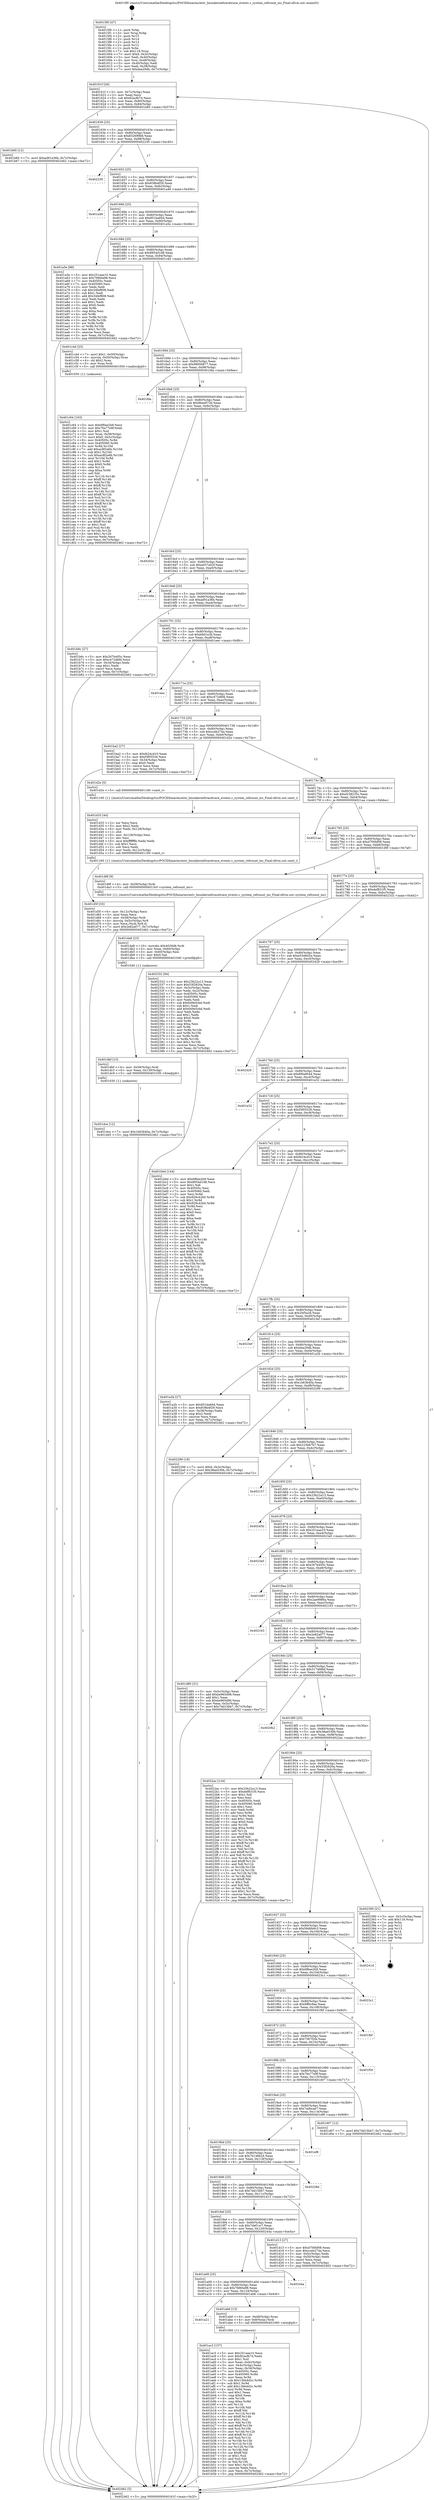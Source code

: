 digraph "0x4015f0" {
  label = "0x4015f0 (/mnt/c/Users/mathe/Desktop/tcc/POCII/binaries/extr_linuxkerneltracetrace_events.c_system_refcount_inc_Final-ollvm.out::main(0))"
  labelloc = "t"
  node[shape=record]

  Entry [label="",width=0.3,height=0.3,shape=circle,fillcolor=black,style=filled]
  "0x40161f" [label="{
     0x40161f [26]\l
     | [instrs]\l
     &nbsp;&nbsp;0x40161f \<+3\>: mov -0x7c(%rbp),%eax\l
     &nbsp;&nbsp;0x401622 \<+2\>: mov %eax,%ecx\l
     &nbsp;&nbsp;0x401624 \<+6\>: sub $0x82acfb74,%ecx\l
     &nbsp;&nbsp;0x40162a \<+3\>: mov %eax,-0x80(%rbp)\l
     &nbsp;&nbsp;0x40162d \<+6\>: mov %ecx,-0x84(%rbp)\l
     &nbsp;&nbsp;0x401633 \<+6\>: je 0000000000401b60 \<main+0x570\>\l
  }"]
  "0x401b60" [label="{
     0x401b60 [12]\l
     | [instrs]\l
     &nbsp;&nbsp;0x401b60 \<+7\>: movl $0xad91a36b,-0x7c(%rbp)\l
     &nbsp;&nbsp;0x401b67 \<+5\>: jmp 0000000000402462 \<main+0xe72\>\l
  }"]
  "0x401639" [label="{
     0x401639 [25]\l
     | [instrs]\l
     &nbsp;&nbsp;0x401639 \<+5\>: jmp 000000000040163e \<main+0x4e\>\l
     &nbsp;&nbsp;0x40163e \<+3\>: mov -0x80(%rbp),%eax\l
     &nbsp;&nbsp;0x401641 \<+5\>: sub $0x832699b6,%eax\l
     &nbsp;&nbsp;0x401646 \<+6\>: mov %eax,-0x88(%rbp)\l
     &nbsp;&nbsp;0x40164c \<+6\>: je 0000000000402230 \<main+0xc40\>\l
  }"]
  Exit [label="",width=0.3,height=0.3,shape=circle,fillcolor=black,style=filled,peripheries=2]
  "0x402230" [label="{
     0x402230\l
  }", style=dashed]
  "0x401652" [label="{
     0x401652 [25]\l
     | [instrs]\l
     &nbsp;&nbsp;0x401652 \<+5\>: jmp 0000000000401657 \<main+0x67\>\l
     &nbsp;&nbsp;0x401657 \<+3\>: mov -0x80(%rbp),%eax\l
     &nbsp;&nbsp;0x40165a \<+5\>: sub $0x838b4f29,%eax\l
     &nbsp;&nbsp;0x40165f \<+6\>: mov %eax,-0x8c(%rbp)\l
     &nbsp;&nbsp;0x401665 \<+6\>: je 0000000000401a46 \<main+0x456\>\l
  }"]
  "0x401dce" [label="{
     0x401dce [12]\l
     | [instrs]\l
     &nbsp;&nbsp;0x401dce \<+7\>: movl $0x1b63b40a,-0x7c(%rbp)\l
     &nbsp;&nbsp;0x401dd5 \<+5\>: jmp 0000000000402462 \<main+0xe72\>\l
  }"]
  "0x401a46" [label="{
     0x401a46\l
  }", style=dashed]
  "0x40166b" [label="{
     0x40166b [25]\l
     | [instrs]\l
     &nbsp;&nbsp;0x40166b \<+5\>: jmp 0000000000401670 \<main+0x80\>\l
     &nbsp;&nbsp;0x401670 \<+3\>: mov -0x80(%rbp),%eax\l
     &nbsp;&nbsp;0x401673 \<+5\>: sub $0x851ba844,%eax\l
     &nbsp;&nbsp;0x401678 \<+6\>: mov %eax,-0x90(%rbp)\l
     &nbsp;&nbsp;0x40167e \<+6\>: je 0000000000401a5e \<main+0x46e\>\l
  }"]
  "0x401dbf" [label="{
     0x401dbf [15]\l
     | [instrs]\l
     &nbsp;&nbsp;0x401dbf \<+4\>: mov -0x58(%rbp),%rdi\l
     &nbsp;&nbsp;0x401dc3 \<+6\>: mov %eax,-0x130(%rbp)\l
     &nbsp;&nbsp;0x401dc9 \<+5\>: call 0000000000401030 \<free@plt\>\l
     | [calls]\l
     &nbsp;&nbsp;0x401030 \{1\} (unknown)\l
  }"]
  "0x401a5e" [label="{
     0x401a5e [88]\l
     | [instrs]\l
     &nbsp;&nbsp;0x401a5e \<+5\>: mov $0x251eae10,%eax\l
     &nbsp;&nbsp;0x401a63 \<+5\>: mov $0x7fd60a98,%ecx\l
     &nbsp;&nbsp;0x401a68 \<+7\>: mov 0x40505c,%edx\l
     &nbsp;&nbsp;0x401a6f \<+7\>: mov 0x405060,%esi\l
     &nbsp;&nbsp;0x401a76 \<+2\>: mov %edx,%edi\l
     &nbsp;&nbsp;0x401a78 \<+6\>: sub $0x34fef808,%edi\l
     &nbsp;&nbsp;0x401a7e \<+3\>: sub $0x1,%edi\l
     &nbsp;&nbsp;0x401a81 \<+6\>: add $0x34fef808,%edi\l
     &nbsp;&nbsp;0x401a87 \<+3\>: imul %edi,%edx\l
     &nbsp;&nbsp;0x401a8a \<+3\>: and $0x1,%edx\l
     &nbsp;&nbsp;0x401a8d \<+3\>: cmp $0x0,%edx\l
     &nbsp;&nbsp;0x401a90 \<+4\>: sete %r8b\l
     &nbsp;&nbsp;0x401a94 \<+3\>: cmp $0xa,%esi\l
     &nbsp;&nbsp;0x401a97 \<+4\>: setl %r9b\l
     &nbsp;&nbsp;0x401a9b \<+3\>: mov %r8b,%r10b\l
     &nbsp;&nbsp;0x401a9e \<+3\>: and %r9b,%r10b\l
     &nbsp;&nbsp;0x401aa1 \<+3\>: xor %r9b,%r8b\l
     &nbsp;&nbsp;0x401aa4 \<+3\>: or %r8b,%r10b\l
     &nbsp;&nbsp;0x401aa7 \<+4\>: test $0x1,%r10b\l
     &nbsp;&nbsp;0x401aab \<+3\>: cmovne %ecx,%eax\l
     &nbsp;&nbsp;0x401aae \<+3\>: mov %eax,-0x7c(%rbp)\l
     &nbsp;&nbsp;0x401ab1 \<+5\>: jmp 0000000000402462 \<main+0xe72\>\l
  }"]
  "0x401684" [label="{
     0x401684 [25]\l
     | [instrs]\l
     &nbsp;&nbsp;0x401684 \<+5\>: jmp 0000000000401689 \<main+0x99\>\l
     &nbsp;&nbsp;0x401689 \<+3\>: mov -0x80(%rbp),%eax\l
     &nbsp;&nbsp;0x40168c \<+5\>: sub $0x8954d1d8,%eax\l
     &nbsp;&nbsp;0x401691 \<+6\>: mov %eax,-0x94(%rbp)\l
     &nbsp;&nbsp;0x401697 \<+6\>: je 0000000000401c4d \<main+0x65d\>\l
  }"]
  "0x401da8" [label="{
     0x401da8 [23]\l
     | [instrs]\l
     &nbsp;&nbsp;0x401da8 \<+10\>: movabs $0x4030d6,%rdi\l
     &nbsp;&nbsp;0x401db2 \<+3\>: mov %eax,-0x60(%rbp)\l
     &nbsp;&nbsp;0x401db5 \<+3\>: mov -0x60(%rbp),%esi\l
     &nbsp;&nbsp;0x401db8 \<+2\>: mov $0x0,%al\l
     &nbsp;&nbsp;0x401dba \<+5\>: call 0000000000401040 \<printf@plt\>\l
     | [calls]\l
     &nbsp;&nbsp;0x401040 \{1\} (unknown)\l
  }"]
  "0x401c4d" [label="{
     0x401c4d [23]\l
     | [instrs]\l
     &nbsp;&nbsp;0x401c4d \<+7\>: movl $0x1,-0x50(%rbp)\l
     &nbsp;&nbsp;0x401c54 \<+4\>: movslq -0x50(%rbp),%rax\l
     &nbsp;&nbsp;0x401c58 \<+4\>: shl $0x2,%rax\l
     &nbsp;&nbsp;0x401c5c \<+3\>: mov %rax,%rdi\l
     &nbsp;&nbsp;0x401c5f \<+5\>: call 0000000000401050 \<malloc@plt\>\l
     | [calls]\l
     &nbsp;&nbsp;0x401050 \{1\} (unknown)\l
  }"]
  "0x40169d" [label="{
     0x40169d [25]\l
     | [instrs]\l
     &nbsp;&nbsp;0x40169d \<+5\>: jmp 00000000004016a2 \<main+0xb2\>\l
     &nbsp;&nbsp;0x4016a2 \<+3\>: mov -0x80(%rbp),%eax\l
     &nbsp;&nbsp;0x4016a5 \<+5\>: sub $0x98956877,%eax\l
     &nbsp;&nbsp;0x4016aa \<+6\>: mov %eax,-0x98(%rbp)\l
     &nbsp;&nbsp;0x4016b0 \<+6\>: je 0000000000401fda \<main+0x9ea\>\l
  }"]
  "0x401d5f" [label="{
     0x401d5f [33]\l
     | [instrs]\l
     &nbsp;&nbsp;0x401d5f \<+6\>: mov -0x12c(%rbp),%ecx\l
     &nbsp;&nbsp;0x401d65 \<+3\>: imul %eax,%ecx\l
     &nbsp;&nbsp;0x401d68 \<+4\>: mov -0x58(%rbp),%rdi\l
     &nbsp;&nbsp;0x401d6c \<+4\>: movslq -0x5c(%rbp),%r8\l
     &nbsp;&nbsp;0x401d70 \<+4\>: mov %ecx,(%rdi,%r8,4)\l
     &nbsp;&nbsp;0x401d74 \<+7\>: movl $0x2e82a077,-0x7c(%rbp)\l
     &nbsp;&nbsp;0x401d7b \<+5\>: jmp 0000000000402462 \<main+0xe72\>\l
  }"]
  "0x401fda" [label="{
     0x401fda\l
  }", style=dashed]
  "0x4016b6" [label="{
     0x4016b6 [25]\l
     | [instrs]\l
     &nbsp;&nbsp;0x4016b6 \<+5\>: jmp 00000000004016bb \<main+0xcb\>\l
     &nbsp;&nbsp;0x4016bb \<+3\>: mov -0x80(%rbp),%eax\l
     &nbsp;&nbsp;0x4016be \<+5\>: sub $0x9bee972b,%eax\l
     &nbsp;&nbsp;0x4016c3 \<+6\>: mov %eax,-0x9c(%rbp)\l
     &nbsp;&nbsp;0x4016c9 \<+6\>: je 000000000040202c \<main+0xa3c\>\l
  }"]
  "0x401d33" [label="{
     0x401d33 [44]\l
     | [instrs]\l
     &nbsp;&nbsp;0x401d33 \<+2\>: xor %ecx,%ecx\l
     &nbsp;&nbsp;0x401d35 \<+5\>: mov $0x2,%edx\l
     &nbsp;&nbsp;0x401d3a \<+6\>: mov %edx,-0x128(%rbp)\l
     &nbsp;&nbsp;0x401d40 \<+1\>: cltd\l
     &nbsp;&nbsp;0x401d41 \<+6\>: mov -0x128(%rbp),%esi\l
     &nbsp;&nbsp;0x401d47 \<+2\>: idiv %esi\l
     &nbsp;&nbsp;0x401d49 \<+6\>: imul $0xfffffffe,%edx,%edx\l
     &nbsp;&nbsp;0x401d4f \<+3\>: sub $0x1,%ecx\l
     &nbsp;&nbsp;0x401d52 \<+2\>: sub %ecx,%edx\l
     &nbsp;&nbsp;0x401d54 \<+6\>: mov %edx,-0x12c(%rbp)\l
     &nbsp;&nbsp;0x401d5a \<+5\>: call 0000000000401160 \<next_i\>\l
     | [calls]\l
     &nbsp;&nbsp;0x401160 \{1\} (/mnt/c/Users/mathe/Desktop/tcc/POCII/binaries/extr_linuxkerneltracetrace_events.c_system_refcount_inc_Final-ollvm.out::next_i)\l
  }"]
  "0x40202c" [label="{
     0x40202c\l
  }", style=dashed]
  "0x4016cf" [label="{
     0x4016cf [25]\l
     | [instrs]\l
     &nbsp;&nbsp;0x4016cf \<+5\>: jmp 00000000004016d4 \<main+0xe4\>\l
     &nbsp;&nbsp;0x4016d4 \<+3\>: mov -0x80(%rbp),%eax\l
     &nbsp;&nbsp;0x4016d7 \<+5\>: sub $0xa037a02f,%eax\l
     &nbsp;&nbsp;0x4016dc \<+6\>: mov %eax,-0xa0(%rbp)\l
     &nbsp;&nbsp;0x4016e2 \<+6\>: je 0000000000401dda \<main+0x7ea\>\l
  }"]
  "0x401c64" [label="{
     0x401c64 [163]\l
     | [instrs]\l
     &nbsp;&nbsp;0x401c64 \<+5\>: mov $0x6f6ee2b9,%ecx\l
     &nbsp;&nbsp;0x401c69 \<+5\>: mov $0x76a77e9f,%edx\l
     &nbsp;&nbsp;0x401c6e \<+3\>: mov $0x1,%sil\l
     &nbsp;&nbsp;0x401c71 \<+4\>: mov %rax,-0x58(%rbp)\l
     &nbsp;&nbsp;0x401c75 \<+7\>: movl $0x0,-0x5c(%rbp)\l
     &nbsp;&nbsp;0x401c7c \<+8\>: mov 0x40505c,%r8d\l
     &nbsp;&nbsp;0x401c84 \<+8\>: mov 0x405060,%r9d\l
     &nbsp;&nbsp;0x401c8c \<+3\>: mov %r8d,%r10d\l
     &nbsp;&nbsp;0x401c8f \<+7\>: add $0xac8f2a6b,%r10d\l
     &nbsp;&nbsp;0x401c96 \<+4\>: sub $0x1,%r10d\l
     &nbsp;&nbsp;0x401c9a \<+7\>: sub $0xac8f2a6b,%r10d\l
     &nbsp;&nbsp;0x401ca1 \<+4\>: imul %r10d,%r8d\l
     &nbsp;&nbsp;0x401ca5 \<+4\>: and $0x1,%r8d\l
     &nbsp;&nbsp;0x401ca9 \<+4\>: cmp $0x0,%r8d\l
     &nbsp;&nbsp;0x401cad \<+4\>: sete %r11b\l
     &nbsp;&nbsp;0x401cb1 \<+4\>: cmp $0xa,%r9d\l
     &nbsp;&nbsp;0x401cb5 \<+3\>: setl %bl\l
     &nbsp;&nbsp;0x401cb8 \<+3\>: mov %r11b,%r14b\l
     &nbsp;&nbsp;0x401cbb \<+4\>: xor $0xff,%r14b\l
     &nbsp;&nbsp;0x401cbf \<+3\>: mov %bl,%r15b\l
     &nbsp;&nbsp;0x401cc2 \<+4\>: xor $0xff,%r15b\l
     &nbsp;&nbsp;0x401cc6 \<+4\>: xor $0x1,%sil\l
     &nbsp;&nbsp;0x401cca \<+3\>: mov %r14b,%r12b\l
     &nbsp;&nbsp;0x401ccd \<+4\>: and $0xff,%r12b\l
     &nbsp;&nbsp;0x401cd1 \<+3\>: and %sil,%r11b\l
     &nbsp;&nbsp;0x401cd4 \<+3\>: mov %r15b,%r13b\l
     &nbsp;&nbsp;0x401cd7 \<+4\>: and $0xff,%r13b\l
     &nbsp;&nbsp;0x401cdb \<+3\>: and %sil,%bl\l
     &nbsp;&nbsp;0x401cde \<+3\>: or %r11b,%r12b\l
     &nbsp;&nbsp;0x401ce1 \<+3\>: or %bl,%r13b\l
     &nbsp;&nbsp;0x401ce4 \<+3\>: xor %r13b,%r12b\l
     &nbsp;&nbsp;0x401ce7 \<+3\>: or %r15b,%r14b\l
     &nbsp;&nbsp;0x401cea \<+4\>: xor $0xff,%r14b\l
     &nbsp;&nbsp;0x401cee \<+4\>: or $0x1,%sil\l
     &nbsp;&nbsp;0x401cf2 \<+3\>: and %sil,%r14b\l
     &nbsp;&nbsp;0x401cf5 \<+3\>: or %r14b,%r12b\l
     &nbsp;&nbsp;0x401cf8 \<+4\>: test $0x1,%r12b\l
     &nbsp;&nbsp;0x401cfc \<+3\>: cmovne %edx,%ecx\l
     &nbsp;&nbsp;0x401cff \<+3\>: mov %ecx,-0x7c(%rbp)\l
     &nbsp;&nbsp;0x401d02 \<+5\>: jmp 0000000000402462 \<main+0xe72\>\l
  }"]
  "0x401dda" [label="{
     0x401dda\l
  }", style=dashed]
  "0x4016e8" [label="{
     0x4016e8 [25]\l
     | [instrs]\l
     &nbsp;&nbsp;0x4016e8 \<+5\>: jmp 00000000004016ed \<main+0xfd\>\l
     &nbsp;&nbsp;0x4016ed \<+3\>: mov -0x80(%rbp),%eax\l
     &nbsp;&nbsp;0x4016f0 \<+5\>: sub $0xad91a36b,%eax\l
     &nbsp;&nbsp;0x4016f5 \<+6\>: mov %eax,-0xa4(%rbp)\l
     &nbsp;&nbsp;0x4016fb \<+6\>: je 0000000000401b6c \<main+0x57c\>\l
  }"]
  "0x401ac3" [label="{
     0x401ac3 [157]\l
     | [instrs]\l
     &nbsp;&nbsp;0x401ac3 \<+5\>: mov $0x251eae10,%ecx\l
     &nbsp;&nbsp;0x401ac8 \<+5\>: mov $0x82acfb74,%edx\l
     &nbsp;&nbsp;0x401acd \<+3\>: mov $0x1,%sil\l
     &nbsp;&nbsp;0x401ad0 \<+3\>: mov %eax,-0x4c(%rbp)\l
     &nbsp;&nbsp;0x401ad3 \<+3\>: mov -0x4c(%rbp),%eax\l
     &nbsp;&nbsp;0x401ad6 \<+3\>: mov %eax,-0x34(%rbp)\l
     &nbsp;&nbsp;0x401ad9 \<+7\>: mov 0x40505c,%eax\l
     &nbsp;&nbsp;0x401ae0 \<+8\>: mov 0x405060,%r8d\l
     &nbsp;&nbsp;0x401ae8 \<+3\>: mov %eax,%r9d\l
     &nbsp;&nbsp;0x401aeb \<+7\>: sub $0x13bb4d2c,%r9d\l
     &nbsp;&nbsp;0x401af2 \<+4\>: sub $0x1,%r9d\l
     &nbsp;&nbsp;0x401af6 \<+7\>: add $0x13bb4d2c,%r9d\l
     &nbsp;&nbsp;0x401afd \<+4\>: imul %r9d,%eax\l
     &nbsp;&nbsp;0x401b01 \<+3\>: and $0x1,%eax\l
     &nbsp;&nbsp;0x401b04 \<+3\>: cmp $0x0,%eax\l
     &nbsp;&nbsp;0x401b07 \<+4\>: sete %r10b\l
     &nbsp;&nbsp;0x401b0b \<+4\>: cmp $0xa,%r8d\l
     &nbsp;&nbsp;0x401b0f \<+4\>: setl %r11b\l
     &nbsp;&nbsp;0x401b13 \<+3\>: mov %r10b,%bl\l
     &nbsp;&nbsp;0x401b16 \<+3\>: xor $0xff,%bl\l
     &nbsp;&nbsp;0x401b19 \<+3\>: mov %r11b,%r14b\l
     &nbsp;&nbsp;0x401b1c \<+4\>: xor $0xff,%r14b\l
     &nbsp;&nbsp;0x401b20 \<+4\>: xor $0x1,%sil\l
     &nbsp;&nbsp;0x401b24 \<+3\>: mov %bl,%r15b\l
     &nbsp;&nbsp;0x401b27 \<+4\>: and $0xff,%r15b\l
     &nbsp;&nbsp;0x401b2b \<+3\>: and %sil,%r10b\l
     &nbsp;&nbsp;0x401b2e \<+3\>: mov %r14b,%r12b\l
     &nbsp;&nbsp;0x401b31 \<+4\>: and $0xff,%r12b\l
     &nbsp;&nbsp;0x401b35 \<+3\>: and %sil,%r11b\l
     &nbsp;&nbsp;0x401b38 \<+3\>: or %r10b,%r15b\l
     &nbsp;&nbsp;0x401b3b \<+3\>: or %r11b,%r12b\l
     &nbsp;&nbsp;0x401b3e \<+3\>: xor %r12b,%r15b\l
     &nbsp;&nbsp;0x401b41 \<+3\>: or %r14b,%bl\l
     &nbsp;&nbsp;0x401b44 \<+3\>: xor $0xff,%bl\l
     &nbsp;&nbsp;0x401b47 \<+4\>: or $0x1,%sil\l
     &nbsp;&nbsp;0x401b4b \<+3\>: and %sil,%bl\l
     &nbsp;&nbsp;0x401b4e \<+3\>: or %bl,%r15b\l
     &nbsp;&nbsp;0x401b51 \<+4\>: test $0x1,%r15b\l
     &nbsp;&nbsp;0x401b55 \<+3\>: cmovne %edx,%ecx\l
     &nbsp;&nbsp;0x401b58 \<+3\>: mov %ecx,-0x7c(%rbp)\l
     &nbsp;&nbsp;0x401b5b \<+5\>: jmp 0000000000402462 \<main+0xe72\>\l
  }"]
  "0x401b6c" [label="{
     0x401b6c [27]\l
     | [instrs]\l
     &nbsp;&nbsp;0x401b6c \<+5\>: mov $0x267b405c,%eax\l
     &nbsp;&nbsp;0x401b71 \<+5\>: mov $0xc472d6fd,%ecx\l
     &nbsp;&nbsp;0x401b76 \<+3\>: mov -0x34(%rbp),%edx\l
     &nbsp;&nbsp;0x401b79 \<+3\>: cmp $0x1,%edx\l
     &nbsp;&nbsp;0x401b7c \<+3\>: cmovl %ecx,%eax\l
     &nbsp;&nbsp;0x401b7f \<+3\>: mov %eax,-0x7c(%rbp)\l
     &nbsp;&nbsp;0x401b82 \<+5\>: jmp 0000000000402462 \<main+0xe72\>\l
  }"]
  "0x401701" [label="{
     0x401701 [25]\l
     | [instrs]\l
     &nbsp;&nbsp;0x401701 \<+5\>: jmp 0000000000401706 \<main+0x116\>\l
     &nbsp;&nbsp;0x401706 \<+3\>: mov -0x80(%rbp),%eax\l
     &nbsp;&nbsp;0x401709 \<+5\>: sub $0xbfef1e2b,%eax\l
     &nbsp;&nbsp;0x40170e \<+6\>: mov %eax,-0xa8(%rbp)\l
     &nbsp;&nbsp;0x401714 \<+6\>: je 0000000000401eec \<main+0x8fc\>\l
  }"]
  "0x401a21" [label="{
     0x401a21\l
  }", style=dashed]
  "0x401eec" [label="{
     0x401eec\l
  }", style=dashed]
  "0x40171a" [label="{
     0x40171a [25]\l
     | [instrs]\l
     &nbsp;&nbsp;0x40171a \<+5\>: jmp 000000000040171f \<main+0x12f\>\l
     &nbsp;&nbsp;0x40171f \<+3\>: mov -0x80(%rbp),%eax\l
     &nbsp;&nbsp;0x401722 \<+5\>: sub $0xc472d6fd,%eax\l
     &nbsp;&nbsp;0x401727 \<+6\>: mov %eax,-0xac(%rbp)\l
     &nbsp;&nbsp;0x40172d \<+6\>: je 0000000000401ba2 \<main+0x5b2\>\l
  }"]
  "0x401ab6" [label="{
     0x401ab6 [13]\l
     | [instrs]\l
     &nbsp;&nbsp;0x401ab6 \<+4\>: mov -0x48(%rbp),%rax\l
     &nbsp;&nbsp;0x401aba \<+4\>: mov 0x8(%rax),%rdi\l
     &nbsp;&nbsp;0x401abe \<+5\>: call 0000000000401060 \<atoi@plt\>\l
     | [calls]\l
     &nbsp;&nbsp;0x401060 \{1\} (unknown)\l
  }"]
  "0x401ba2" [label="{
     0x401ba2 [27]\l
     | [instrs]\l
     &nbsp;&nbsp;0x401ba2 \<+5\>: mov $0xf424cd10,%eax\l
     &nbsp;&nbsp;0x401ba7 \<+5\>: mov $0xf3f05526,%ecx\l
     &nbsp;&nbsp;0x401bac \<+3\>: mov -0x34(%rbp),%edx\l
     &nbsp;&nbsp;0x401baf \<+3\>: cmp $0x0,%edx\l
     &nbsp;&nbsp;0x401bb2 \<+3\>: cmove %ecx,%eax\l
     &nbsp;&nbsp;0x401bb5 \<+3\>: mov %eax,-0x7c(%rbp)\l
     &nbsp;&nbsp;0x401bb8 \<+5\>: jmp 0000000000402462 \<main+0xe72\>\l
  }"]
  "0x401733" [label="{
     0x401733 [25]\l
     | [instrs]\l
     &nbsp;&nbsp;0x401733 \<+5\>: jmp 0000000000401738 \<main+0x148\>\l
     &nbsp;&nbsp;0x401738 \<+3\>: mov -0x80(%rbp),%eax\l
     &nbsp;&nbsp;0x40173b \<+5\>: sub $0xcceb274a,%eax\l
     &nbsp;&nbsp;0x401740 \<+6\>: mov %eax,-0xb0(%rbp)\l
     &nbsp;&nbsp;0x401746 \<+6\>: je 0000000000401d2e \<main+0x73e\>\l
  }"]
  "0x401a08" [label="{
     0x401a08 [25]\l
     | [instrs]\l
     &nbsp;&nbsp;0x401a08 \<+5\>: jmp 0000000000401a0d \<main+0x41d\>\l
     &nbsp;&nbsp;0x401a0d \<+3\>: mov -0x80(%rbp),%eax\l
     &nbsp;&nbsp;0x401a10 \<+5\>: sub $0x7fd60a98,%eax\l
     &nbsp;&nbsp;0x401a15 \<+6\>: mov %eax,-0x124(%rbp)\l
     &nbsp;&nbsp;0x401a1b \<+6\>: je 0000000000401ab6 \<main+0x4c6\>\l
  }"]
  "0x401d2e" [label="{
     0x401d2e [5]\l
     | [instrs]\l
     &nbsp;&nbsp;0x401d2e \<+5\>: call 0000000000401160 \<next_i\>\l
     | [calls]\l
     &nbsp;&nbsp;0x401160 \{1\} (/mnt/c/Users/mathe/Desktop/tcc/POCII/binaries/extr_linuxkerneltracetrace_events.c_system_refcount_inc_Final-ollvm.out::next_i)\l
  }"]
  "0x40174c" [label="{
     0x40174c [25]\l
     | [instrs]\l
     &nbsp;&nbsp;0x40174c \<+5\>: jmp 0000000000401751 \<main+0x161\>\l
     &nbsp;&nbsp;0x401751 \<+3\>: mov -0x80(%rbp),%eax\l
     &nbsp;&nbsp;0x401754 \<+5\>: sub $0xd238235c,%eax\l
     &nbsp;&nbsp;0x401759 \<+6\>: mov %eax,-0xb4(%rbp)\l
     &nbsp;&nbsp;0x40175f \<+6\>: je 00000000004021aa \<main+0xbba\>\l
  }"]
  "0x40244a" [label="{
     0x40244a\l
  }", style=dashed]
  "0x4021aa" [label="{
     0x4021aa\l
  }", style=dashed]
  "0x401765" [label="{
     0x401765 [25]\l
     | [instrs]\l
     &nbsp;&nbsp;0x401765 \<+5\>: jmp 000000000040176a \<main+0x17a\>\l
     &nbsp;&nbsp;0x40176a \<+3\>: mov -0x80(%rbp),%eax\l
     &nbsp;&nbsp;0x40176d \<+5\>: sub $0xd700bf08,%eax\l
     &nbsp;&nbsp;0x401772 \<+6\>: mov %eax,-0xb8(%rbp)\l
     &nbsp;&nbsp;0x401778 \<+6\>: je 0000000000401d9f \<main+0x7af\>\l
  }"]
  "0x4019ef" [label="{
     0x4019ef [25]\l
     | [instrs]\l
     &nbsp;&nbsp;0x4019ef \<+5\>: jmp 00000000004019f4 \<main+0x404\>\l
     &nbsp;&nbsp;0x4019f4 \<+3\>: mov -0x80(%rbp),%eax\l
     &nbsp;&nbsp;0x4019f7 \<+5\>: sub $0x7def1cc7,%eax\l
     &nbsp;&nbsp;0x4019fc \<+6\>: mov %eax,-0x120(%rbp)\l
     &nbsp;&nbsp;0x401a02 \<+6\>: je 000000000040244a \<main+0xe5a\>\l
  }"]
  "0x401d9f" [label="{
     0x401d9f [9]\l
     | [instrs]\l
     &nbsp;&nbsp;0x401d9f \<+4\>: mov -0x58(%rbp),%rdi\l
     &nbsp;&nbsp;0x401da3 \<+5\>: call 00000000004013c0 \<system_refcount_inc\>\l
     | [calls]\l
     &nbsp;&nbsp;0x4013c0 \{1\} (/mnt/c/Users/mathe/Desktop/tcc/POCII/binaries/extr_linuxkerneltracetrace_events.c_system_refcount_inc_Final-ollvm.out::system_refcount_inc)\l
  }"]
  "0x40177e" [label="{
     0x40177e [25]\l
     | [instrs]\l
     &nbsp;&nbsp;0x40177e \<+5\>: jmp 0000000000401783 \<main+0x193\>\l
     &nbsp;&nbsp;0x401783 \<+3\>: mov -0x80(%rbp),%eax\l
     &nbsp;&nbsp;0x401786 \<+5\>: sub $0xdef831f5,%eax\l
     &nbsp;&nbsp;0x40178b \<+6\>: mov %eax,-0xbc(%rbp)\l
     &nbsp;&nbsp;0x401791 \<+6\>: je 0000000000402332 \<main+0xd42\>\l
  }"]
  "0x401d13" [label="{
     0x401d13 [27]\l
     | [instrs]\l
     &nbsp;&nbsp;0x401d13 \<+5\>: mov $0xd700bf08,%eax\l
     &nbsp;&nbsp;0x401d18 \<+5\>: mov $0xcceb274a,%ecx\l
     &nbsp;&nbsp;0x401d1d \<+3\>: mov -0x5c(%rbp),%edx\l
     &nbsp;&nbsp;0x401d20 \<+3\>: cmp -0x50(%rbp),%edx\l
     &nbsp;&nbsp;0x401d23 \<+3\>: cmovl %ecx,%eax\l
     &nbsp;&nbsp;0x401d26 \<+3\>: mov %eax,-0x7c(%rbp)\l
     &nbsp;&nbsp;0x401d29 \<+5\>: jmp 0000000000402462 \<main+0xe72\>\l
  }"]
  "0x402332" [label="{
     0x402332 [94]\l
     | [instrs]\l
     &nbsp;&nbsp;0x402332 \<+5\>: mov $0x23b22a13,%eax\l
     &nbsp;&nbsp;0x402337 \<+5\>: mov $0x53f2820a,%ecx\l
     &nbsp;&nbsp;0x40233c \<+3\>: mov -0x3c(%rbp),%edx\l
     &nbsp;&nbsp;0x40233f \<+3\>: mov %edx,-0x2c(%rbp)\l
     &nbsp;&nbsp;0x402342 \<+7\>: mov 0x40505c,%edx\l
     &nbsp;&nbsp;0x402349 \<+7\>: mov 0x405060,%esi\l
     &nbsp;&nbsp;0x402350 \<+2\>: mov %edx,%edi\l
     &nbsp;&nbsp;0x402352 \<+6\>: sub $0x649e5cbd,%edi\l
     &nbsp;&nbsp;0x402358 \<+3\>: sub $0x1,%edi\l
     &nbsp;&nbsp;0x40235b \<+6\>: add $0x649e5cbd,%edi\l
     &nbsp;&nbsp;0x402361 \<+3\>: imul %edi,%edx\l
     &nbsp;&nbsp;0x402364 \<+3\>: and $0x1,%edx\l
     &nbsp;&nbsp;0x402367 \<+3\>: cmp $0x0,%edx\l
     &nbsp;&nbsp;0x40236a \<+4\>: sete %r8b\l
     &nbsp;&nbsp;0x40236e \<+3\>: cmp $0xa,%esi\l
     &nbsp;&nbsp;0x402371 \<+4\>: setl %r9b\l
     &nbsp;&nbsp;0x402375 \<+3\>: mov %r8b,%r10b\l
     &nbsp;&nbsp;0x402378 \<+3\>: and %r9b,%r10b\l
     &nbsp;&nbsp;0x40237b \<+3\>: xor %r9b,%r8b\l
     &nbsp;&nbsp;0x40237e \<+3\>: or %r8b,%r10b\l
     &nbsp;&nbsp;0x402381 \<+4\>: test $0x1,%r10b\l
     &nbsp;&nbsp;0x402385 \<+3\>: cmovne %ecx,%eax\l
     &nbsp;&nbsp;0x402388 \<+3\>: mov %eax,-0x7c(%rbp)\l
     &nbsp;&nbsp;0x40238b \<+5\>: jmp 0000000000402462 \<main+0xe72\>\l
  }"]
  "0x401797" [label="{
     0x401797 [25]\l
     | [instrs]\l
     &nbsp;&nbsp;0x401797 \<+5\>: jmp 000000000040179c \<main+0x1ac\>\l
     &nbsp;&nbsp;0x40179c \<+3\>: mov -0x80(%rbp),%eax\l
     &nbsp;&nbsp;0x40179f \<+5\>: sub $0xe53d602e,%eax\l
     &nbsp;&nbsp;0x4017a4 \<+6\>: mov %eax,-0xc0(%rbp)\l
     &nbsp;&nbsp;0x4017aa \<+6\>: je 0000000000402429 \<main+0xe39\>\l
  }"]
  "0x4019d6" [label="{
     0x4019d6 [25]\l
     | [instrs]\l
     &nbsp;&nbsp;0x4019d6 \<+5\>: jmp 00000000004019db \<main+0x3eb\>\l
     &nbsp;&nbsp;0x4019db \<+3\>: mov -0x80(%rbp),%eax\l
     &nbsp;&nbsp;0x4019de \<+5\>: sub $0x7dd15bb7,%eax\l
     &nbsp;&nbsp;0x4019e3 \<+6\>: mov %eax,-0x11c(%rbp)\l
     &nbsp;&nbsp;0x4019e9 \<+6\>: je 0000000000401d13 \<main+0x723\>\l
  }"]
  "0x402429" [label="{
     0x402429\l
  }", style=dashed]
  "0x4017b0" [label="{
     0x4017b0 [25]\l
     | [instrs]\l
     &nbsp;&nbsp;0x4017b0 \<+5\>: jmp 00000000004017b5 \<main+0x1c5\>\l
     &nbsp;&nbsp;0x4017b5 \<+3\>: mov -0x80(%rbp),%eax\l
     &nbsp;&nbsp;0x4017b8 \<+5\>: sub $0xf06a9044,%eax\l
     &nbsp;&nbsp;0x4017bd \<+6\>: mov %eax,-0xc4(%rbp)\l
     &nbsp;&nbsp;0x4017c3 \<+6\>: je 0000000000401e32 \<main+0x842\>\l
  }"]
  "0x40228d" [label="{
     0x40228d\l
  }", style=dashed]
  "0x401e32" [label="{
     0x401e32\l
  }", style=dashed]
  "0x4017c9" [label="{
     0x4017c9 [25]\l
     | [instrs]\l
     &nbsp;&nbsp;0x4017c9 \<+5\>: jmp 00000000004017ce \<main+0x1de\>\l
     &nbsp;&nbsp;0x4017ce \<+3\>: mov -0x80(%rbp),%eax\l
     &nbsp;&nbsp;0x4017d1 \<+5\>: sub $0xf3f05526,%eax\l
     &nbsp;&nbsp;0x4017d6 \<+6\>: mov %eax,-0xc8(%rbp)\l
     &nbsp;&nbsp;0x4017dc \<+6\>: je 0000000000401bbd \<main+0x5cd\>\l
  }"]
  "0x4019bd" [label="{
     0x4019bd [25]\l
     | [instrs]\l
     &nbsp;&nbsp;0x4019bd \<+5\>: jmp 00000000004019c2 \<main+0x3d2\>\l
     &nbsp;&nbsp;0x4019c2 \<+3\>: mov -0x80(%rbp),%eax\l
     &nbsp;&nbsp;0x4019c5 \<+5\>: sub $0x7b146b24,%eax\l
     &nbsp;&nbsp;0x4019ca \<+6\>: mov %eax,-0x118(%rbp)\l
     &nbsp;&nbsp;0x4019d0 \<+6\>: je 000000000040228d \<main+0xc9d\>\l
  }"]
  "0x401bbd" [label="{
     0x401bbd [144]\l
     | [instrs]\l
     &nbsp;&nbsp;0x401bbd \<+5\>: mov $0x6f6ee2b9,%eax\l
     &nbsp;&nbsp;0x401bc2 \<+5\>: mov $0x8954d1d8,%ecx\l
     &nbsp;&nbsp;0x401bc7 \<+2\>: mov $0x1,%dl\l
     &nbsp;&nbsp;0x401bc9 \<+7\>: mov 0x40505c,%esi\l
     &nbsp;&nbsp;0x401bd0 \<+7\>: mov 0x405060,%edi\l
     &nbsp;&nbsp;0x401bd7 \<+3\>: mov %esi,%r8d\l
     &nbsp;&nbsp;0x401bda \<+7\>: sub $0x929c42b0,%r8d\l
     &nbsp;&nbsp;0x401be1 \<+4\>: sub $0x1,%r8d\l
     &nbsp;&nbsp;0x401be5 \<+7\>: add $0x929c42b0,%r8d\l
     &nbsp;&nbsp;0x401bec \<+4\>: imul %r8d,%esi\l
     &nbsp;&nbsp;0x401bf0 \<+3\>: and $0x1,%esi\l
     &nbsp;&nbsp;0x401bf3 \<+3\>: cmp $0x0,%esi\l
     &nbsp;&nbsp;0x401bf6 \<+4\>: sete %r9b\l
     &nbsp;&nbsp;0x401bfa \<+3\>: cmp $0xa,%edi\l
     &nbsp;&nbsp;0x401bfd \<+4\>: setl %r10b\l
     &nbsp;&nbsp;0x401c01 \<+3\>: mov %r9b,%r11b\l
     &nbsp;&nbsp;0x401c04 \<+4\>: xor $0xff,%r11b\l
     &nbsp;&nbsp;0x401c08 \<+3\>: mov %r10b,%bl\l
     &nbsp;&nbsp;0x401c0b \<+3\>: xor $0xff,%bl\l
     &nbsp;&nbsp;0x401c0e \<+3\>: xor $0x1,%dl\l
     &nbsp;&nbsp;0x401c11 \<+3\>: mov %r11b,%r14b\l
     &nbsp;&nbsp;0x401c14 \<+4\>: and $0xff,%r14b\l
     &nbsp;&nbsp;0x401c18 \<+3\>: and %dl,%r9b\l
     &nbsp;&nbsp;0x401c1b \<+3\>: mov %bl,%r15b\l
     &nbsp;&nbsp;0x401c1e \<+4\>: and $0xff,%r15b\l
     &nbsp;&nbsp;0x401c22 \<+3\>: and %dl,%r10b\l
     &nbsp;&nbsp;0x401c25 \<+3\>: or %r9b,%r14b\l
     &nbsp;&nbsp;0x401c28 \<+3\>: or %r10b,%r15b\l
     &nbsp;&nbsp;0x401c2b \<+3\>: xor %r15b,%r14b\l
     &nbsp;&nbsp;0x401c2e \<+3\>: or %bl,%r11b\l
     &nbsp;&nbsp;0x401c31 \<+4\>: xor $0xff,%r11b\l
     &nbsp;&nbsp;0x401c35 \<+3\>: or $0x1,%dl\l
     &nbsp;&nbsp;0x401c38 \<+3\>: and %dl,%r11b\l
     &nbsp;&nbsp;0x401c3b \<+3\>: or %r11b,%r14b\l
     &nbsp;&nbsp;0x401c3e \<+4\>: test $0x1,%r14b\l
     &nbsp;&nbsp;0x401c42 \<+3\>: cmovne %ecx,%eax\l
     &nbsp;&nbsp;0x401c45 \<+3\>: mov %eax,-0x7c(%rbp)\l
     &nbsp;&nbsp;0x401c48 \<+5\>: jmp 0000000000402462 \<main+0xe72\>\l
  }"]
  "0x4017e2" [label="{
     0x4017e2 [25]\l
     | [instrs]\l
     &nbsp;&nbsp;0x4017e2 \<+5\>: jmp 00000000004017e7 \<main+0x1f7\>\l
     &nbsp;&nbsp;0x4017e7 \<+3\>: mov -0x80(%rbp),%eax\l
     &nbsp;&nbsp;0x4017ea \<+5\>: sub $0xf424cd10,%eax\l
     &nbsp;&nbsp;0x4017ef \<+6\>: mov %eax,-0xcc(%rbp)\l
     &nbsp;&nbsp;0x4017f5 \<+6\>: je 000000000040219e \<main+0xbae\>\l
  }"]
  "0x401ef8" [label="{
     0x401ef8\l
  }", style=dashed]
  "0x40219e" [label="{
     0x40219e\l
  }", style=dashed]
  "0x4017fb" [label="{
     0x4017fb [25]\l
     | [instrs]\l
     &nbsp;&nbsp;0x4017fb \<+5\>: jmp 0000000000401800 \<main+0x210\>\l
     &nbsp;&nbsp;0x401800 \<+3\>: mov -0x80(%rbp),%eax\l
     &nbsp;&nbsp;0x401803 \<+5\>: sub $0x2bf5a26,%eax\l
     &nbsp;&nbsp;0x401808 \<+6\>: mov %eax,-0xd0(%rbp)\l
     &nbsp;&nbsp;0x40180e \<+6\>: je 00000000004023ef \<main+0xdff\>\l
  }"]
  "0x4019a4" [label="{
     0x4019a4 [25]\l
     | [instrs]\l
     &nbsp;&nbsp;0x4019a4 \<+5\>: jmp 00000000004019a9 \<main+0x3b9\>\l
     &nbsp;&nbsp;0x4019a9 \<+3\>: mov -0x80(%rbp),%eax\l
     &nbsp;&nbsp;0x4019ac \<+5\>: sub $0x7adbcae7,%eax\l
     &nbsp;&nbsp;0x4019b1 \<+6\>: mov %eax,-0x114(%rbp)\l
     &nbsp;&nbsp;0x4019b7 \<+6\>: je 0000000000401ef8 \<main+0x908\>\l
  }"]
  "0x4023ef" [label="{
     0x4023ef\l
  }", style=dashed]
  "0x401814" [label="{
     0x401814 [25]\l
     | [instrs]\l
     &nbsp;&nbsp;0x401814 \<+5\>: jmp 0000000000401819 \<main+0x229\>\l
     &nbsp;&nbsp;0x401819 \<+3\>: mov -0x80(%rbp),%eax\l
     &nbsp;&nbsp;0x40181c \<+5\>: sub $0xdea20db,%eax\l
     &nbsp;&nbsp;0x401821 \<+6\>: mov %eax,-0xd4(%rbp)\l
     &nbsp;&nbsp;0x401827 \<+6\>: je 0000000000401a2b \<main+0x43b\>\l
  }"]
  "0x401d07" [label="{
     0x401d07 [12]\l
     | [instrs]\l
     &nbsp;&nbsp;0x401d07 \<+7\>: movl $0x7dd15bb7,-0x7c(%rbp)\l
     &nbsp;&nbsp;0x401d0e \<+5\>: jmp 0000000000402462 \<main+0xe72\>\l
  }"]
  "0x401a2b" [label="{
     0x401a2b [27]\l
     | [instrs]\l
     &nbsp;&nbsp;0x401a2b \<+5\>: mov $0x851ba844,%eax\l
     &nbsp;&nbsp;0x401a30 \<+5\>: mov $0x838b4f29,%ecx\l
     &nbsp;&nbsp;0x401a35 \<+3\>: mov -0x38(%rbp),%edx\l
     &nbsp;&nbsp;0x401a38 \<+3\>: cmp $0x2,%edx\l
     &nbsp;&nbsp;0x401a3b \<+3\>: cmovne %ecx,%eax\l
     &nbsp;&nbsp;0x401a3e \<+3\>: mov %eax,-0x7c(%rbp)\l
     &nbsp;&nbsp;0x401a41 \<+5\>: jmp 0000000000402462 \<main+0xe72\>\l
  }"]
  "0x40182d" [label="{
     0x40182d [25]\l
     | [instrs]\l
     &nbsp;&nbsp;0x40182d \<+5\>: jmp 0000000000401832 \<main+0x242\>\l
     &nbsp;&nbsp;0x401832 \<+3\>: mov -0x80(%rbp),%eax\l
     &nbsp;&nbsp;0x401835 \<+5\>: sub $0x1b63b40a,%eax\l
     &nbsp;&nbsp;0x40183a \<+6\>: mov %eax,-0xd8(%rbp)\l
     &nbsp;&nbsp;0x401840 \<+6\>: je 0000000000402299 \<main+0xca9\>\l
  }"]
  "0x402462" [label="{
     0x402462 [5]\l
     | [instrs]\l
     &nbsp;&nbsp;0x402462 \<+5\>: jmp 000000000040161f \<main+0x2f\>\l
  }"]
  "0x4015f0" [label="{
     0x4015f0 [47]\l
     | [instrs]\l
     &nbsp;&nbsp;0x4015f0 \<+1\>: push %rbp\l
     &nbsp;&nbsp;0x4015f1 \<+3\>: mov %rsp,%rbp\l
     &nbsp;&nbsp;0x4015f4 \<+2\>: push %r15\l
     &nbsp;&nbsp;0x4015f6 \<+2\>: push %r14\l
     &nbsp;&nbsp;0x4015f8 \<+2\>: push %r13\l
     &nbsp;&nbsp;0x4015fa \<+2\>: push %r12\l
     &nbsp;&nbsp;0x4015fc \<+1\>: push %rbx\l
     &nbsp;&nbsp;0x4015fd \<+7\>: sub $0x118,%rsp\l
     &nbsp;&nbsp;0x401604 \<+7\>: movl $0x0,-0x3c(%rbp)\l
     &nbsp;&nbsp;0x40160b \<+3\>: mov %edi,-0x40(%rbp)\l
     &nbsp;&nbsp;0x40160e \<+4\>: mov %rsi,-0x48(%rbp)\l
     &nbsp;&nbsp;0x401612 \<+3\>: mov -0x40(%rbp),%edi\l
     &nbsp;&nbsp;0x401615 \<+3\>: mov %edi,-0x38(%rbp)\l
     &nbsp;&nbsp;0x401618 \<+7\>: movl $0xdea20db,-0x7c(%rbp)\l
  }"]
  "0x40198b" [label="{
     0x40198b [25]\l
     | [instrs]\l
     &nbsp;&nbsp;0x40198b \<+5\>: jmp 0000000000401990 \<main+0x3a0\>\l
     &nbsp;&nbsp;0x401990 \<+3\>: mov -0x80(%rbp),%eax\l
     &nbsp;&nbsp;0x401993 \<+5\>: sub $0x76a77e9f,%eax\l
     &nbsp;&nbsp;0x401998 \<+6\>: mov %eax,-0x110(%rbp)\l
     &nbsp;&nbsp;0x40199e \<+6\>: je 0000000000401d07 \<main+0x717\>\l
  }"]
  "0x402299" [label="{
     0x402299 [19]\l
     | [instrs]\l
     &nbsp;&nbsp;0x402299 \<+7\>: movl $0x0,-0x3c(%rbp)\l
     &nbsp;&nbsp;0x4022a0 \<+7\>: movl $0x38ae530b,-0x7c(%rbp)\l
     &nbsp;&nbsp;0x4022a7 \<+5\>: jmp 0000000000402462 \<main+0xe72\>\l
  }"]
  "0x401846" [label="{
     0x401846 [25]\l
     | [instrs]\l
     &nbsp;&nbsp;0x401846 \<+5\>: jmp 000000000040184b \<main+0x25b\>\l
     &nbsp;&nbsp;0x40184b \<+3\>: mov -0x80(%rbp),%eax\l
     &nbsp;&nbsp;0x40184e \<+5\>: sub $0x223b67b7,%eax\l
     &nbsp;&nbsp;0x401853 \<+6\>: mov %eax,-0xdc(%rbp)\l
     &nbsp;&nbsp;0x401859 \<+6\>: je 0000000000402157 \<main+0xb67\>\l
  }"]
  "0x401f50" [label="{
     0x401f50\l
  }", style=dashed]
  "0x402157" [label="{
     0x402157\l
  }", style=dashed]
  "0x40185f" [label="{
     0x40185f [25]\l
     | [instrs]\l
     &nbsp;&nbsp;0x40185f \<+5\>: jmp 0000000000401864 \<main+0x274\>\l
     &nbsp;&nbsp;0x401864 \<+3\>: mov -0x80(%rbp),%eax\l
     &nbsp;&nbsp;0x401867 \<+5\>: sub $0x23b22a13,%eax\l
     &nbsp;&nbsp;0x40186c \<+6\>: mov %eax,-0xe0(%rbp)\l
     &nbsp;&nbsp;0x401872 \<+6\>: je 000000000040245b \<main+0xe6b\>\l
  }"]
  "0x401972" [label="{
     0x401972 [25]\l
     | [instrs]\l
     &nbsp;&nbsp;0x401972 \<+5\>: jmp 0000000000401977 \<main+0x387\>\l
     &nbsp;&nbsp;0x401977 \<+3\>: mov -0x80(%rbp),%eax\l
     &nbsp;&nbsp;0x40197a \<+5\>: sub $0x7367f2fa,%eax\l
     &nbsp;&nbsp;0x40197f \<+6\>: mov %eax,-0x10c(%rbp)\l
     &nbsp;&nbsp;0x401985 \<+6\>: je 0000000000401f50 \<main+0x960\>\l
  }"]
  "0x40245b" [label="{
     0x40245b\l
  }", style=dashed]
  "0x401878" [label="{
     0x401878 [25]\l
     | [instrs]\l
     &nbsp;&nbsp;0x401878 \<+5\>: jmp 000000000040187d \<main+0x28d\>\l
     &nbsp;&nbsp;0x40187d \<+3\>: mov -0x80(%rbp),%eax\l
     &nbsp;&nbsp;0x401880 \<+5\>: sub $0x251eae10,%eax\l
     &nbsp;&nbsp;0x401885 \<+6\>: mov %eax,-0xe4(%rbp)\l
     &nbsp;&nbsp;0x40188b \<+6\>: je 00000000004023a5 \<main+0xdb5\>\l
  }"]
  "0x401fbf" [label="{
     0x401fbf\l
  }", style=dashed]
  "0x4023a5" [label="{
     0x4023a5\l
  }", style=dashed]
  "0x401891" [label="{
     0x401891 [25]\l
     | [instrs]\l
     &nbsp;&nbsp;0x401891 \<+5\>: jmp 0000000000401896 \<main+0x2a6\>\l
     &nbsp;&nbsp;0x401896 \<+3\>: mov -0x80(%rbp),%eax\l
     &nbsp;&nbsp;0x401899 \<+5\>: sub $0x267b405c,%eax\l
     &nbsp;&nbsp;0x40189e \<+6\>: mov %eax,-0xe8(%rbp)\l
     &nbsp;&nbsp;0x4018a4 \<+6\>: je 0000000000401b87 \<main+0x597\>\l
  }"]
  "0x401959" [label="{
     0x401959 [25]\l
     | [instrs]\l
     &nbsp;&nbsp;0x401959 \<+5\>: jmp 000000000040195e \<main+0x36e\>\l
     &nbsp;&nbsp;0x40195e \<+3\>: mov -0x80(%rbp),%eax\l
     &nbsp;&nbsp;0x401961 \<+5\>: sub $0x6ff0c9ee,%eax\l
     &nbsp;&nbsp;0x401966 \<+6\>: mov %eax,-0x108(%rbp)\l
     &nbsp;&nbsp;0x40196c \<+6\>: je 0000000000401fbf \<main+0x9cf\>\l
  }"]
  "0x401b87" [label="{
     0x401b87\l
  }", style=dashed]
  "0x4018aa" [label="{
     0x4018aa [25]\l
     | [instrs]\l
     &nbsp;&nbsp;0x4018aa \<+5\>: jmp 00000000004018af \<main+0x2bf\>\l
     &nbsp;&nbsp;0x4018af \<+3\>: mov -0x80(%rbp),%eax\l
     &nbsp;&nbsp;0x4018b2 \<+5\>: sub $0x2ae9986a,%eax\l
     &nbsp;&nbsp;0x4018b7 \<+6\>: mov %eax,-0xec(%rbp)\l
     &nbsp;&nbsp;0x4018bd \<+6\>: je 0000000000402163 \<main+0xb73\>\l
  }"]
  "0x4023c1" [label="{
     0x4023c1\l
  }", style=dashed]
  "0x402163" [label="{
     0x402163\l
  }", style=dashed]
  "0x4018c3" [label="{
     0x4018c3 [25]\l
     | [instrs]\l
     &nbsp;&nbsp;0x4018c3 \<+5\>: jmp 00000000004018c8 \<main+0x2d8\>\l
     &nbsp;&nbsp;0x4018c8 \<+3\>: mov -0x80(%rbp),%eax\l
     &nbsp;&nbsp;0x4018cb \<+5\>: sub $0x2e82a077,%eax\l
     &nbsp;&nbsp;0x4018d0 \<+6\>: mov %eax,-0xf0(%rbp)\l
     &nbsp;&nbsp;0x4018d6 \<+6\>: je 0000000000401d80 \<main+0x790\>\l
  }"]
  "0x401940" [label="{
     0x401940 [25]\l
     | [instrs]\l
     &nbsp;&nbsp;0x401940 \<+5\>: jmp 0000000000401945 \<main+0x355\>\l
     &nbsp;&nbsp;0x401945 \<+3\>: mov -0x80(%rbp),%eax\l
     &nbsp;&nbsp;0x401948 \<+5\>: sub $0x6f6ee2b9,%eax\l
     &nbsp;&nbsp;0x40194d \<+6\>: mov %eax,-0x104(%rbp)\l
     &nbsp;&nbsp;0x401953 \<+6\>: je 00000000004023c1 \<main+0xdd1\>\l
  }"]
  "0x401d80" [label="{
     0x401d80 [31]\l
     | [instrs]\l
     &nbsp;&nbsp;0x401d80 \<+3\>: mov -0x5c(%rbp),%eax\l
     &nbsp;&nbsp;0x401d83 \<+5\>: add $0xbe965d96,%eax\l
     &nbsp;&nbsp;0x401d88 \<+3\>: add $0x1,%eax\l
     &nbsp;&nbsp;0x401d8b \<+5\>: sub $0xbe965d96,%eax\l
     &nbsp;&nbsp;0x401d90 \<+3\>: mov %eax,-0x5c(%rbp)\l
     &nbsp;&nbsp;0x401d93 \<+7\>: movl $0x7dd15bb7,-0x7c(%rbp)\l
     &nbsp;&nbsp;0x401d9a \<+5\>: jmp 0000000000402462 \<main+0xe72\>\l
  }"]
  "0x4018dc" [label="{
     0x4018dc [25]\l
     | [instrs]\l
     &nbsp;&nbsp;0x4018dc \<+5\>: jmp 00000000004018e1 \<main+0x2f1\>\l
     &nbsp;&nbsp;0x4018e1 \<+3\>: mov -0x80(%rbp),%eax\l
     &nbsp;&nbsp;0x4018e4 \<+5\>: sub $0x317486bf,%eax\l
     &nbsp;&nbsp;0x4018e9 \<+6\>: mov %eax,-0xf4(%rbp)\l
     &nbsp;&nbsp;0x4018ef \<+6\>: je 00000000004020b2 \<main+0xac2\>\l
  }"]
  "0x40241d" [label="{
     0x40241d\l
  }", style=dashed]
  "0x4020b2" [label="{
     0x4020b2\l
  }", style=dashed]
  "0x4018f5" [label="{
     0x4018f5 [25]\l
     | [instrs]\l
     &nbsp;&nbsp;0x4018f5 \<+5\>: jmp 00000000004018fa \<main+0x30a\>\l
     &nbsp;&nbsp;0x4018fa \<+3\>: mov -0x80(%rbp),%eax\l
     &nbsp;&nbsp;0x4018fd \<+5\>: sub $0x38ae530b,%eax\l
     &nbsp;&nbsp;0x401902 \<+6\>: mov %eax,-0xf8(%rbp)\l
     &nbsp;&nbsp;0x401908 \<+6\>: je 00000000004022ac \<main+0xcbc\>\l
  }"]
  "0x401927" [label="{
     0x401927 [25]\l
     | [instrs]\l
     &nbsp;&nbsp;0x401927 \<+5\>: jmp 000000000040192c \<main+0x33c\>\l
     &nbsp;&nbsp;0x40192c \<+3\>: mov -0x80(%rbp),%eax\l
     &nbsp;&nbsp;0x40192f \<+5\>: sub $0x58d6b8c3,%eax\l
     &nbsp;&nbsp;0x401934 \<+6\>: mov %eax,-0x100(%rbp)\l
     &nbsp;&nbsp;0x40193a \<+6\>: je 000000000040241d \<main+0xe2d\>\l
  }"]
  "0x4022ac" [label="{
     0x4022ac [134]\l
     | [instrs]\l
     &nbsp;&nbsp;0x4022ac \<+5\>: mov $0x23b22a13,%eax\l
     &nbsp;&nbsp;0x4022b1 \<+5\>: mov $0xdef831f5,%ecx\l
     &nbsp;&nbsp;0x4022b6 \<+2\>: mov $0x1,%dl\l
     &nbsp;&nbsp;0x4022b8 \<+2\>: xor %esi,%esi\l
     &nbsp;&nbsp;0x4022ba \<+7\>: mov 0x40505c,%edi\l
     &nbsp;&nbsp;0x4022c1 \<+8\>: mov 0x405060,%r8d\l
     &nbsp;&nbsp;0x4022c9 \<+3\>: sub $0x1,%esi\l
     &nbsp;&nbsp;0x4022cc \<+3\>: mov %edi,%r9d\l
     &nbsp;&nbsp;0x4022cf \<+3\>: add %esi,%r9d\l
     &nbsp;&nbsp;0x4022d2 \<+4\>: imul %r9d,%edi\l
     &nbsp;&nbsp;0x4022d6 \<+3\>: and $0x1,%edi\l
     &nbsp;&nbsp;0x4022d9 \<+3\>: cmp $0x0,%edi\l
     &nbsp;&nbsp;0x4022dc \<+4\>: sete %r10b\l
     &nbsp;&nbsp;0x4022e0 \<+4\>: cmp $0xa,%r8d\l
     &nbsp;&nbsp;0x4022e4 \<+4\>: setl %r11b\l
     &nbsp;&nbsp;0x4022e8 \<+3\>: mov %r10b,%bl\l
     &nbsp;&nbsp;0x4022eb \<+3\>: xor $0xff,%bl\l
     &nbsp;&nbsp;0x4022ee \<+3\>: mov %r11b,%r14b\l
     &nbsp;&nbsp;0x4022f1 \<+4\>: xor $0xff,%r14b\l
     &nbsp;&nbsp;0x4022f5 \<+3\>: xor $0x1,%dl\l
     &nbsp;&nbsp;0x4022f8 \<+3\>: mov %bl,%r15b\l
     &nbsp;&nbsp;0x4022fb \<+4\>: and $0xff,%r15b\l
     &nbsp;&nbsp;0x4022ff \<+3\>: and %dl,%r10b\l
     &nbsp;&nbsp;0x402302 \<+3\>: mov %r14b,%r12b\l
     &nbsp;&nbsp;0x402305 \<+4\>: and $0xff,%r12b\l
     &nbsp;&nbsp;0x402309 \<+3\>: and %dl,%r11b\l
     &nbsp;&nbsp;0x40230c \<+3\>: or %r10b,%r15b\l
     &nbsp;&nbsp;0x40230f \<+3\>: or %r11b,%r12b\l
     &nbsp;&nbsp;0x402312 \<+3\>: xor %r12b,%r15b\l
     &nbsp;&nbsp;0x402315 \<+3\>: or %r14b,%bl\l
     &nbsp;&nbsp;0x402318 \<+3\>: xor $0xff,%bl\l
     &nbsp;&nbsp;0x40231b \<+3\>: or $0x1,%dl\l
     &nbsp;&nbsp;0x40231e \<+2\>: and %dl,%bl\l
     &nbsp;&nbsp;0x402320 \<+3\>: or %bl,%r15b\l
     &nbsp;&nbsp;0x402323 \<+4\>: test $0x1,%r15b\l
     &nbsp;&nbsp;0x402327 \<+3\>: cmovne %ecx,%eax\l
     &nbsp;&nbsp;0x40232a \<+3\>: mov %eax,-0x7c(%rbp)\l
     &nbsp;&nbsp;0x40232d \<+5\>: jmp 0000000000402462 \<main+0xe72\>\l
  }"]
  "0x40190e" [label="{
     0x40190e [25]\l
     | [instrs]\l
     &nbsp;&nbsp;0x40190e \<+5\>: jmp 0000000000401913 \<main+0x323\>\l
     &nbsp;&nbsp;0x401913 \<+3\>: mov -0x80(%rbp),%eax\l
     &nbsp;&nbsp;0x401916 \<+5\>: sub $0x53f2820a,%eax\l
     &nbsp;&nbsp;0x40191b \<+6\>: mov %eax,-0xfc(%rbp)\l
     &nbsp;&nbsp;0x401921 \<+6\>: je 0000000000402390 \<main+0xda0\>\l
  }"]
  "0x402390" [label="{
     0x402390 [21]\l
     | [instrs]\l
     &nbsp;&nbsp;0x402390 \<+3\>: mov -0x2c(%rbp),%eax\l
     &nbsp;&nbsp;0x402393 \<+7\>: add $0x118,%rsp\l
     &nbsp;&nbsp;0x40239a \<+1\>: pop %rbx\l
     &nbsp;&nbsp;0x40239b \<+2\>: pop %r12\l
     &nbsp;&nbsp;0x40239d \<+2\>: pop %r13\l
     &nbsp;&nbsp;0x40239f \<+2\>: pop %r14\l
     &nbsp;&nbsp;0x4023a1 \<+2\>: pop %r15\l
     &nbsp;&nbsp;0x4023a3 \<+1\>: pop %rbp\l
     &nbsp;&nbsp;0x4023a4 \<+1\>: ret\l
  }"]
  Entry -> "0x4015f0" [label=" 1"]
  "0x40161f" -> "0x401b60" [label=" 1"]
  "0x40161f" -> "0x401639" [label=" 17"]
  "0x402390" -> Exit [label=" 1"]
  "0x401639" -> "0x402230" [label=" 0"]
  "0x401639" -> "0x401652" [label=" 17"]
  "0x402332" -> "0x402462" [label=" 1"]
  "0x401652" -> "0x401a46" [label=" 0"]
  "0x401652" -> "0x40166b" [label=" 17"]
  "0x4022ac" -> "0x402462" [label=" 1"]
  "0x40166b" -> "0x401a5e" [label=" 1"]
  "0x40166b" -> "0x401684" [label=" 16"]
  "0x402299" -> "0x402462" [label=" 1"]
  "0x401684" -> "0x401c4d" [label=" 1"]
  "0x401684" -> "0x40169d" [label=" 15"]
  "0x401dce" -> "0x402462" [label=" 1"]
  "0x40169d" -> "0x401fda" [label=" 0"]
  "0x40169d" -> "0x4016b6" [label=" 15"]
  "0x401dbf" -> "0x401dce" [label=" 1"]
  "0x4016b6" -> "0x40202c" [label=" 0"]
  "0x4016b6" -> "0x4016cf" [label=" 15"]
  "0x401da8" -> "0x401dbf" [label=" 1"]
  "0x4016cf" -> "0x401dda" [label=" 0"]
  "0x4016cf" -> "0x4016e8" [label=" 15"]
  "0x401d9f" -> "0x401da8" [label=" 1"]
  "0x4016e8" -> "0x401b6c" [label=" 1"]
  "0x4016e8" -> "0x401701" [label=" 14"]
  "0x401d80" -> "0x402462" [label=" 1"]
  "0x401701" -> "0x401eec" [label=" 0"]
  "0x401701" -> "0x40171a" [label=" 14"]
  "0x401d5f" -> "0x402462" [label=" 1"]
  "0x40171a" -> "0x401ba2" [label=" 1"]
  "0x40171a" -> "0x401733" [label=" 13"]
  "0x401d33" -> "0x401d5f" [label=" 1"]
  "0x401733" -> "0x401d2e" [label=" 1"]
  "0x401733" -> "0x40174c" [label=" 12"]
  "0x401d13" -> "0x402462" [label=" 2"]
  "0x40174c" -> "0x4021aa" [label=" 0"]
  "0x40174c" -> "0x401765" [label=" 12"]
  "0x401d07" -> "0x402462" [label=" 1"]
  "0x401765" -> "0x401d9f" [label=" 1"]
  "0x401765" -> "0x40177e" [label=" 11"]
  "0x401c4d" -> "0x401c64" [label=" 1"]
  "0x40177e" -> "0x402332" [label=" 1"]
  "0x40177e" -> "0x401797" [label=" 10"]
  "0x401bbd" -> "0x402462" [label=" 1"]
  "0x401797" -> "0x402429" [label=" 0"]
  "0x401797" -> "0x4017b0" [label=" 10"]
  "0x401b6c" -> "0x402462" [label=" 1"]
  "0x4017b0" -> "0x401e32" [label=" 0"]
  "0x4017b0" -> "0x4017c9" [label=" 10"]
  "0x401b60" -> "0x402462" [label=" 1"]
  "0x4017c9" -> "0x401bbd" [label=" 1"]
  "0x4017c9" -> "0x4017e2" [label=" 9"]
  "0x401ab6" -> "0x401ac3" [label=" 1"]
  "0x4017e2" -> "0x40219e" [label=" 0"]
  "0x4017e2" -> "0x4017fb" [label=" 9"]
  "0x401a08" -> "0x401a21" [label=" 0"]
  "0x4017fb" -> "0x4023ef" [label=" 0"]
  "0x4017fb" -> "0x401814" [label=" 9"]
  "0x401d2e" -> "0x401d33" [label=" 1"]
  "0x401814" -> "0x401a2b" [label=" 1"]
  "0x401814" -> "0x40182d" [label=" 8"]
  "0x401a2b" -> "0x402462" [label=" 1"]
  "0x4015f0" -> "0x40161f" [label=" 1"]
  "0x402462" -> "0x40161f" [label=" 17"]
  "0x401a5e" -> "0x402462" [label=" 1"]
  "0x4019ef" -> "0x401a08" [label=" 1"]
  "0x40182d" -> "0x402299" [label=" 1"]
  "0x40182d" -> "0x401846" [label=" 7"]
  "0x401c64" -> "0x402462" [label=" 1"]
  "0x401846" -> "0x402157" [label=" 0"]
  "0x401846" -> "0x40185f" [label=" 7"]
  "0x4019d6" -> "0x4019ef" [label=" 1"]
  "0x40185f" -> "0x40245b" [label=" 0"]
  "0x40185f" -> "0x401878" [label=" 7"]
  "0x401ba2" -> "0x402462" [label=" 1"]
  "0x401878" -> "0x4023a5" [label=" 0"]
  "0x401878" -> "0x401891" [label=" 7"]
  "0x4019bd" -> "0x4019d6" [label=" 3"]
  "0x401891" -> "0x401b87" [label=" 0"]
  "0x401891" -> "0x4018aa" [label=" 7"]
  "0x401ac3" -> "0x402462" [label=" 1"]
  "0x4018aa" -> "0x402163" [label=" 0"]
  "0x4018aa" -> "0x4018c3" [label=" 7"]
  "0x4019a4" -> "0x4019bd" [label=" 3"]
  "0x4018c3" -> "0x401d80" [label=" 1"]
  "0x4018c3" -> "0x4018dc" [label=" 6"]
  "0x401a08" -> "0x401ab6" [label=" 1"]
  "0x4018dc" -> "0x4020b2" [label=" 0"]
  "0x4018dc" -> "0x4018f5" [label=" 6"]
  "0x40198b" -> "0x4019a4" [label=" 3"]
  "0x4018f5" -> "0x4022ac" [label=" 1"]
  "0x4018f5" -> "0x40190e" [label=" 5"]
  "0x4019ef" -> "0x40244a" [label=" 0"]
  "0x40190e" -> "0x402390" [label=" 1"]
  "0x40190e" -> "0x401927" [label=" 4"]
  "0x40198b" -> "0x401d07" [label=" 1"]
  "0x401927" -> "0x40241d" [label=" 0"]
  "0x401927" -> "0x401940" [label=" 4"]
  "0x4019a4" -> "0x401ef8" [label=" 0"]
  "0x401940" -> "0x4023c1" [label=" 0"]
  "0x401940" -> "0x401959" [label=" 4"]
  "0x4019bd" -> "0x40228d" [label=" 0"]
  "0x401959" -> "0x401fbf" [label=" 0"]
  "0x401959" -> "0x401972" [label=" 4"]
  "0x4019d6" -> "0x401d13" [label=" 2"]
  "0x401972" -> "0x401f50" [label=" 0"]
  "0x401972" -> "0x40198b" [label=" 4"]
}
